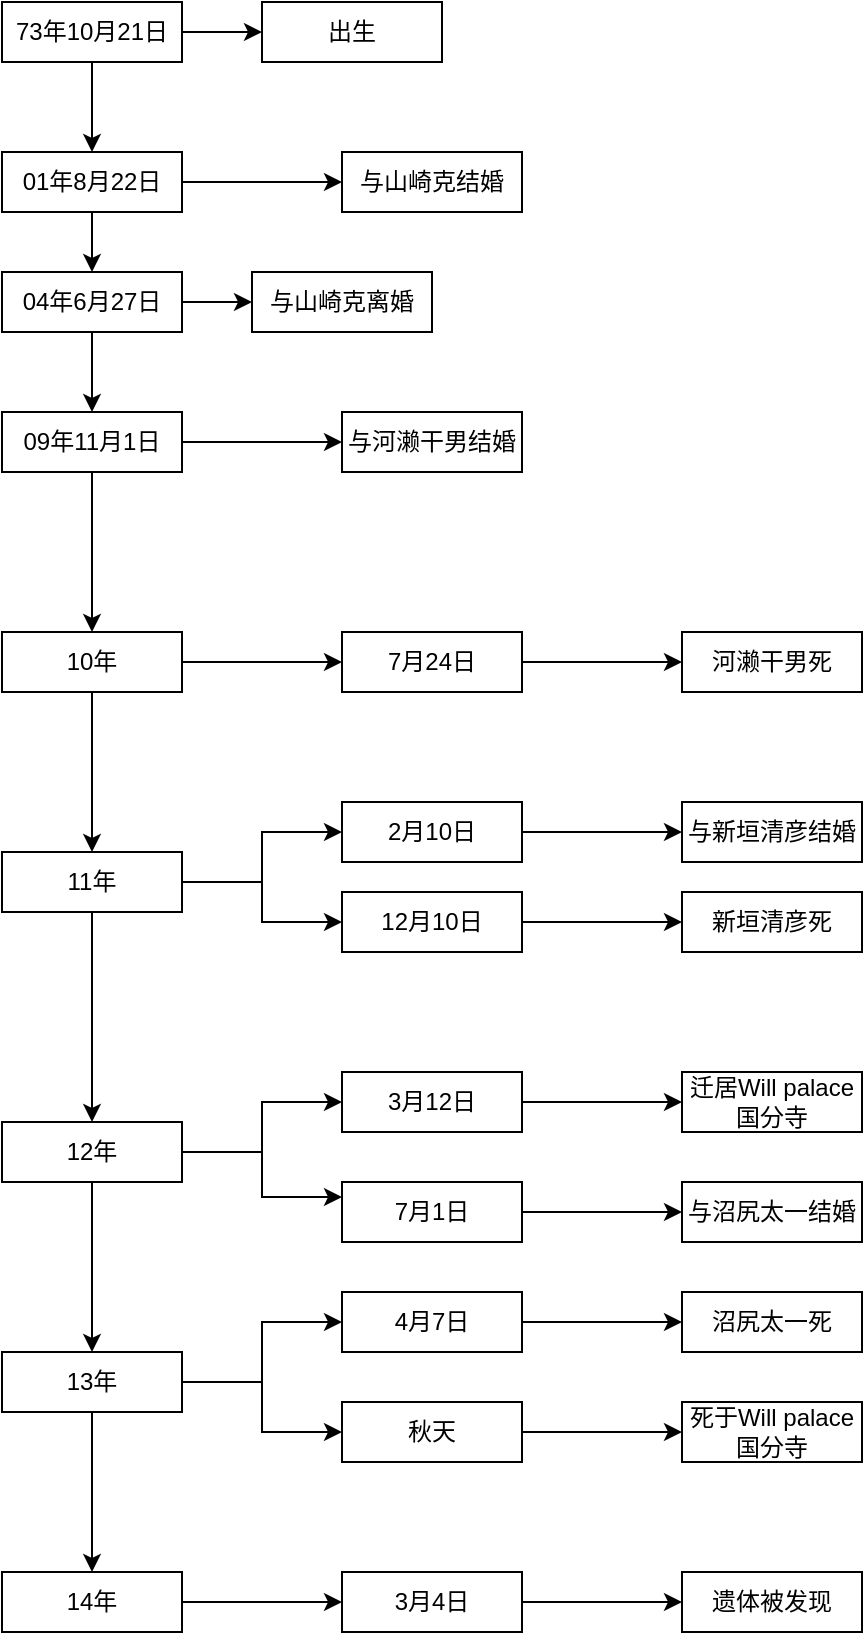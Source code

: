 <mxfile version="13.6.2" type="device"><diagram id="NN0y3WyNkyOe7qQfY7lL" name="第 1 页"><mxGraphModel dx="1086" dy="509" grid="1" gridSize="10" guides="1" tooltips="1" connect="1" arrows="1" fold="1" page="1" pageScale="1" pageWidth="827" pageHeight="1169" math="0" shadow="0"><root><mxCell id="0"/><mxCell id="1" parent="0"/><mxCell id="WIrS2NorhR0GccS97uFX-5" style="edgeStyle=orthogonalEdgeStyle;rounded=0;orthogonalLoop=1;jettySize=auto;html=1;" edge="1" parent="1" source="WIrS2NorhR0GccS97uFX-1" target="WIrS2NorhR0GccS97uFX-4"><mxGeometry relative="1" as="geometry"/></mxCell><mxCell id="WIrS2NorhR0GccS97uFX-7" style="edgeStyle=orthogonalEdgeStyle;rounded=0;orthogonalLoop=1;jettySize=auto;html=1;exitX=0.5;exitY=1;exitDx=0;exitDy=0;" edge="1" parent="1" source="WIrS2NorhR0GccS97uFX-1" target="WIrS2NorhR0GccS97uFX-6"><mxGeometry relative="1" as="geometry"/></mxCell><mxCell id="WIrS2NorhR0GccS97uFX-1" value="73年10月21日" style="rounded=0;whiteSpace=wrap;html=1;" vertex="1" parent="1"><mxGeometry x="160" y="130" width="90" height="30" as="geometry"/></mxCell><mxCell id="WIrS2NorhR0GccS97uFX-4" value="出生" style="rounded=0;whiteSpace=wrap;html=1;" vertex="1" parent="1"><mxGeometry x="290" y="130" width="90" height="30" as="geometry"/></mxCell><mxCell id="WIrS2NorhR0GccS97uFX-9" value="" style="edgeStyle=orthogonalEdgeStyle;rounded=0;orthogonalLoop=1;jettySize=auto;html=1;" edge="1" parent="1" source="WIrS2NorhR0GccS97uFX-6" target="WIrS2NorhR0GccS97uFX-8"><mxGeometry relative="1" as="geometry"/></mxCell><mxCell id="WIrS2NorhR0GccS97uFX-11" style="edgeStyle=orthogonalEdgeStyle;rounded=0;orthogonalLoop=1;jettySize=auto;html=1;exitX=0.5;exitY=1;exitDx=0;exitDy=0;" edge="1" parent="1" source="WIrS2NorhR0GccS97uFX-6" target="WIrS2NorhR0GccS97uFX-10"><mxGeometry relative="1" as="geometry"/></mxCell><mxCell id="WIrS2NorhR0GccS97uFX-6" value="01年8月22日" style="rounded=0;whiteSpace=wrap;html=1;" vertex="1" parent="1"><mxGeometry x="160" y="205" width="90" height="30" as="geometry"/></mxCell><mxCell id="WIrS2NorhR0GccS97uFX-8" value="与山崎克结婚" style="rounded=0;whiteSpace=wrap;html=1;" vertex="1" parent="1"><mxGeometry x="330" y="205" width="90" height="30" as="geometry"/></mxCell><mxCell id="WIrS2NorhR0GccS97uFX-13" style="edgeStyle=orthogonalEdgeStyle;rounded=0;orthogonalLoop=1;jettySize=auto;html=1;exitX=1;exitY=0.5;exitDx=0;exitDy=0;" edge="1" parent="1" source="WIrS2NorhR0GccS97uFX-10" target="WIrS2NorhR0GccS97uFX-12"><mxGeometry relative="1" as="geometry"/></mxCell><mxCell id="WIrS2NorhR0GccS97uFX-15" style="edgeStyle=orthogonalEdgeStyle;rounded=0;orthogonalLoop=1;jettySize=auto;html=1;exitX=0.5;exitY=1;exitDx=0;exitDy=0;" edge="1" parent="1" source="WIrS2NorhR0GccS97uFX-10" target="WIrS2NorhR0GccS97uFX-14"><mxGeometry relative="1" as="geometry"/></mxCell><mxCell id="WIrS2NorhR0GccS97uFX-10" value="04年6月27日" style="rounded=0;whiteSpace=wrap;html=1;" vertex="1" parent="1"><mxGeometry x="160" y="265" width="90" height="30" as="geometry"/></mxCell><mxCell id="WIrS2NorhR0GccS97uFX-12" value="与山崎克离婚" style="rounded=0;whiteSpace=wrap;html=1;" vertex="1" parent="1"><mxGeometry x="285" y="265" width="90" height="30" as="geometry"/></mxCell><mxCell id="WIrS2NorhR0GccS97uFX-17" value="" style="edgeStyle=orthogonalEdgeStyle;rounded=0;orthogonalLoop=1;jettySize=auto;html=1;" edge="1" parent="1" source="WIrS2NorhR0GccS97uFX-14" target="WIrS2NorhR0GccS97uFX-16"><mxGeometry relative="1" as="geometry"/></mxCell><mxCell id="WIrS2NorhR0GccS97uFX-19" value="" style="edgeStyle=orthogonalEdgeStyle;rounded=0;orthogonalLoop=1;jettySize=auto;html=1;" edge="1" parent="1" source="WIrS2NorhR0GccS97uFX-14" target="WIrS2NorhR0GccS97uFX-18"><mxGeometry relative="1" as="geometry"/></mxCell><mxCell id="WIrS2NorhR0GccS97uFX-14" value="09年11月1日" style="rounded=0;whiteSpace=wrap;html=1;" vertex="1" parent="1"><mxGeometry x="160" y="335" width="90" height="30" as="geometry"/></mxCell><mxCell id="WIrS2NorhR0GccS97uFX-16" value="与河濑干男结婚" style="rounded=0;whiteSpace=wrap;html=1;" vertex="1" parent="1"><mxGeometry x="330" y="335" width="90" height="30" as="geometry"/></mxCell><mxCell id="WIrS2NorhR0GccS97uFX-21" value="" style="edgeStyle=orthogonalEdgeStyle;rounded=0;orthogonalLoop=1;jettySize=auto;html=1;" edge="1" parent="1" source="WIrS2NorhR0GccS97uFX-18" target="WIrS2NorhR0GccS97uFX-20"><mxGeometry relative="1" as="geometry"/></mxCell><mxCell id="WIrS2NorhR0GccS97uFX-25" value="" style="edgeStyle=orthogonalEdgeStyle;rounded=0;orthogonalLoop=1;jettySize=auto;html=1;" edge="1" parent="1" source="WIrS2NorhR0GccS97uFX-18" target="WIrS2NorhR0GccS97uFX-24"><mxGeometry relative="1" as="geometry"/></mxCell><mxCell id="WIrS2NorhR0GccS97uFX-18" value="10年" style="rounded=0;whiteSpace=wrap;html=1;" vertex="1" parent="1"><mxGeometry x="160" y="445" width="90" height="30" as="geometry"/></mxCell><mxCell id="WIrS2NorhR0GccS97uFX-23" value="" style="edgeStyle=orthogonalEdgeStyle;rounded=0;orthogonalLoop=1;jettySize=auto;html=1;" edge="1" parent="1" source="WIrS2NorhR0GccS97uFX-20" target="WIrS2NorhR0GccS97uFX-22"><mxGeometry relative="1" as="geometry"/></mxCell><mxCell id="WIrS2NorhR0GccS97uFX-20" value="7月24日" style="rounded=0;whiteSpace=wrap;html=1;" vertex="1" parent="1"><mxGeometry x="330" y="445" width="90" height="30" as="geometry"/></mxCell><mxCell id="WIrS2NorhR0GccS97uFX-22" value="河濑干男死" style="rounded=0;whiteSpace=wrap;html=1;" vertex="1" parent="1"><mxGeometry x="500" y="445" width="90" height="30" as="geometry"/></mxCell><mxCell id="WIrS2NorhR0GccS97uFX-27" value="" style="edgeStyle=orthogonalEdgeStyle;rounded=0;orthogonalLoop=1;jettySize=auto;html=1;" edge="1" parent="1" source="WIrS2NorhR0GccS97uFX-24" target="WIrS2NorhR0GccS97uFX-26"><mxGeometry relative="1" as="geometry"/></mxCell><mxCell id="WIrS2NorhR0GccS97uFX-41" style="edgeStyle=orthogonalEdgeStyle;rounded=0;orthogonalLoop=1;jettySize=auto;html=1;exitX=1;exitY=0.5;exitDx=0;exitDy=0;" edge="1" parent="1" source="WIrS2NorhR0GccS97uFX-24" target="WIrS2NorhR0GccS97uFX-36"><mxGeometry relative="1" as="geometry"/></mxCell><mxCell id="WIrS2NorhR0GccS97uFX-43" value="" style="edgeStyle=orthogonalEdgeStyle;rounded=0;orthogonalLoop=1;jettySize=auto;html=1;" edge="1" parent="1" source="WIrS2NorhR0GccS97uFX-24" target="WIrS2NorhR0GccS97uFX-42"><mxGeometry relative="1" as="geometry"/></mxCell><mxCell id="WIrS2NorhR0GccS97uFX-24" value="11年" style="rounded=0;whiteSpace=wrap;html=1;" vertex="1" parent="1"><mxGeometry x="160" y="555" width="90" height="30" as="geometry"/></mxCell><mxCell id="WIrS2NorhR0GccS97uFX-29" value="" style="edgeStyle=orthogonalEdgeStyle;rounded=0;orthogonalLoop=1;jettySize=auto;html=1;" edge="1" parent="1" source="WIrS2NorhR0GccS97uFX-26" target="WIrS2NorhR0GccS97uFX-28"><mxGeometry relative="1" as="geometry"/></mxCell><mxCell id="WIrS2NorhR0GccS97uFX-26" value="2月10日" style="rounded=0;whiteSpace=wrap;html=1;" vertex="1" parent="1"><mxGeometry x="330" y="530" width="90" height="30" as="geometry"/></mxCell><mxCell id="WIrS2NorhR0GccS97uFX-28" value="与新垣清彦结婚" style="rounded=0;whiteSpace=wrap;html=1;" vertex="1" parent="1"><mxGeometry x="500" y="530" width="90" height="30" as="geometry"/></mxCell><mxCell id="WIrS2NorhR0GccS97uFX-39" value="" style="edgeStyle=orthogonalEdgeStyle;rounded=0;orthogonalLoop=1;jettySize=auto;html=1;" edge="1" parent="1" source="WIrS2NorhR0GccS97uFX-36" target="WIrS2NorhR0GccS97uFX-38"><mxGeometry relative="1" as="geometry"/></mxCell><mxCell id="WIrS2NorhR0GccS97uFX-36" value="12月10日" style="rounded=0;whiteSpace=wrap;html=1;" vertex="1" parent="1"><mxGeometry x="330" y="575" width="90" height="30" as="geometry"/></mxCell><mxCell id="WIrS2NorhR0GccS97uFX-38" value="新垣清彦死" style="rounded=0;whiteSpace=wrap;html=1;" vertex="1" parent="1"><mxGeometry x="500" y="575" width="90" height="30" as="geometry"/></mxCell><mxCell id="WIrS2NorhR0GccS97uFX-45" value="" style="edgeStyle=orthogonalEdgeStyle;rounded=0;orthogonalLoop=1;jettySize=auto;html=1;" edge="1" parent="1" source="WIrS2NorhR0GccS97uFX-42" target="WIrS2NorhR0GccS97uFX-44"><mxGeometry relative="1" as="geometry"/></mxCell><mxCell id="WIrS2NorhR0GccS97uFX-54" value="" style="edgeStyle=orthogonalEdgeStyle;rounded=0;orthogonalLoop=1;jettySize=auto;html=1;" edge="1" parent="1" source="WIrS2NorhR0GccS97uFX-42" target="WIrS2NorhR0GccS97uFX-53"><mxGeometry relative="1" as="geometry"/></mxCell><mxCell id="WIrS2NorhR0GccS97uFX-62" style="edgeStyle=orthogonalEdgeStyle;rounded=0;orthogonalLoop=1;jettySize=auto;html=1;exitX=1;exitY=0.5;exitDx=0;exitDy=0;entryX=0;entryY=0.25;entryDx=0;entryDy=0;" edge="1" parent="1" source="WIrS2NorhR0GccS97uFX-42" target="WIrS2NorhR0GccS97uFX-48"><mxGeometry relative="1" as="geometry"/></mxCell><mxCell id="WIrS2NorhR0GccS97uFX-42" value="12年" style="rounded=0;whiteSpace=wrap;html=1;" vertex="1" parent="1"><mxGeometry x="160" y="690" width="90" height="30" as="geometry"/></mxCell><mxCell id="WIrS2NorhR0GccS97uFX-47" value="" style="edgeStyle=orthogonalEdgeStyle;rounded=0;orthogonalLoop=1;jettySize=auto;html=1;" edge="1" parent="1" source="WIrS2NorhR0GccS97uFX-44" target="WIrS2NorhR0GccS97uFX-46"><mxGeometry relative="1" as="geometry"/></mxCell><mxCell id="WIrS2NorhR0GccS97uFX-44" value="3月12日" style="rounded=0;whiteSpace=wrap;html=1;" vertex="1" parent="1"><mxGeometry x="330" y="665" width="90" height="30" as="geometry"/></mxCell><mxCell id="WIrS2NorhR0GccS97uFX-46" value="迁居Will palace国分寺" style="rounded=0;whiteSpace=wrap;html=1;" vertex="1" parent="1"><mxGeometry x="500" y="665" width="90" height="30" as="geometry"/></mxCell><mxCell id="WIrS2NorhR0GccS97uFX-52" value="" style="edgeStyle=orthogonalEdgeStyle;rounded=0;orthogonalLoop=1;jettySize=auto;html=1;" edge="1" parent="1" source="WIrS2NorhR0GccS97uFX-48" target="WIrS2NorhR0GccS97uFX-51"><mxGeometry relative="1" as="geometry"/></mxCell><mxCell id="WIrS2NorhR0GccS97uFX-48" value="7月1日" style="rounded=0;whiteSpace=wrap;html=1;" vertex="1" parent="1"><mxGeometry x="330" y="720" width="90" height="30" as="geometry"/></mxCell><mxCell id="WIrS2NorhR0GccS97uFX-51" value="与沼尻太一结婚" style="rounded=0;whiteSpace=wrap;html=1;" vertex="1" parent="1"><mxGeometry x="500" y="720" width="90" height="30" as="geometry"/></mxCell><mxCell id="WIrS2NorhR0GccS97uFX-56" value="" style="edgeStyle=orthogonalEdgeStyle;rounded=0;orthogonalLoop=1;jettySize=auto;html=1;" edge="1" parent="1" source="WIrS2NorhR0GccS97uFX-53" target="WIrS2NorhR0GccS97uFX-55"><mxGeometry relative="1" as="geometry"/></mxCell><mxCell id="WIrS2NorhR0GccS97uFX-63" style="edgeStyle=orthogonalEdgeStyle;rounded=0;orthogonalLoop=1;jettySize=auto;html=1;exitX=1;exitY=0.5;exitDx=0;exitDy=0;entryX=0;entryY=0.5;entryDx=0;entryDy=0;" edge="1" parent="1" source="WIrS2NorhR0GccS97uFX-53" target="WIrS2NorhR0GccS97uFX-59"><mxGeometry relative="1" as="geometry"/></mxCell><mxCell id="WIrS2NorhR0GccS97uFX-65" value="" style="edgeStyle=orthogonalEdgeStyle;rounded=0;orthogonalLoop=1;jettySize=auto;html=1;" edge="1" parent="1" source="WIrS2NorhR0GccS97uFX-53" target="WIrS2NorhR0GccS97uFX-64"><mxGeometry relative="1" as="geometry"/></mxCell><mxCell id="WIrS2NorhR0GccS97uFX-53" value="13年" style="rounded=0;whiteSpace=wrap;html=1;" vertex="1" parent="1"><mxGeometry x="160" y="805" width="90" height="30" as="geometry"/></mxCell><mxCell id="WIrS2NorhR0GccS97uFX-58" value="" style="edgeStyle=orthogonalEdgeStyle;rounded=0;orthogonalLoop=1;jettySize=auto;html=1;" edge="1" parent="1" source="WIrS2NorhR0GccS97uFX-55" target="WIrS2NorhR0GccS97uFX-57"><mxGeometry relative="1" as="geometry"/></mxCell><mxCell id="WIrS2NorhR0GccS97uFX-55" value="4月7日" style="rounded=0;whiteSpace=wrap;html=1;" vertex="1" parent="1"><mxGeometry x="330" y="775" width="90" height="30" as="geometry"/></mxCell><mxCell id="WIrS2NorhR0GccS97uFX-57" value="沼尻太一死" style="rounded=0;whiteSpace=wrap;html=1;" vertex="1" parent="1"><mxGeometry x="500" y="775" width="90" height="30" as="geometry"/></mxCell><mxCell id="WIrS2NorhR0GccS97uFX-61" value="" style="edgeStyle=orthogonalEdgeStyle;rounded=0;orthogonalLoop=1;jettySize=auto;html=1;" edge="1" parent="1" source="WIrS2NorhR0GccS97uFX-59" target="WIrS2NorhR0GccS97uFX-60"><mxGeometry relative="1" as="geometry"/></mxCell><mxCell id="WIrS2NorhR0GccS97uFX-59" value="秋天" style="rounded=0;whiteSpace=wrap;html=1;" vertex="1" parent="1"><mxGeometry x="330" y="830" width="90" height="30" as="geometry"/></mxCell><mxCell id="WIrS2NorhR0GccS97uFX-60" value="死于Will palace国分寺" style="rounded=0;whiteSpace=wrap;html=1;" vertex="1" parent="1"><mxGeometry x="500" y="830" width="90" height="30" as="geometry"/></mxCell><mxCell id="WIrS2NorhR0GccS97uFX-67" value="" style="edgeStyle=orthogonalEdgeStyle;rounded=0;orthogonalLoop=1;jettySize=auto;html=1;" edge="1" parent="1" source="WIrS2NorhR0GccS97uFX-64" target="WIrS2NorhR0GccS97uFX-66"><mxGeometry relative="1" as="geometry"/></mxCell><mxCell id="WIrS2NorhR0GccS97uFX-64" value="14年" style="rounded=0;whiteSpace=wrap;html=1;" vertex="1" parent="1"><mxGeometry x="160" y="915" width="90" height="30" as="geometry"/></mxCell><mxCell id="WIrS2NorhR0GccS97uFX-69" value="" style="edgeStyle=orthogonalEdgeStyle;rounded=0;orthogonalLoop=1;jettySize=auto;html=1;" edge="1" parent="1" source="WIrS2NorhR0GccS97uFX-66" target="WIrS2NorhR0GccS97uFX-68"><mxGeometry relative="1" as="geometry"/></mxCell><mxCell id="WIrS2NorhR0GccS97uFX-66" value="3月4日" style="rounded=0;whiteSpace=wrap;html=1;" vertex="1" parent="1"><mxGeometry x="330" y="915" width="90" height="30" as="geometry"/></mxCell><mxCell id="WIrS2NorhR0GccS97uFX-68" value="遗体被发现" style="rounded=0;whiteSpace=wrap;html=1;" vertex="1" parent="1"><mxGeometry x="500" y="915" width="90" height="30" as="geometry"/></mxCell></root></mxGraphModel></diagram></mxfile>